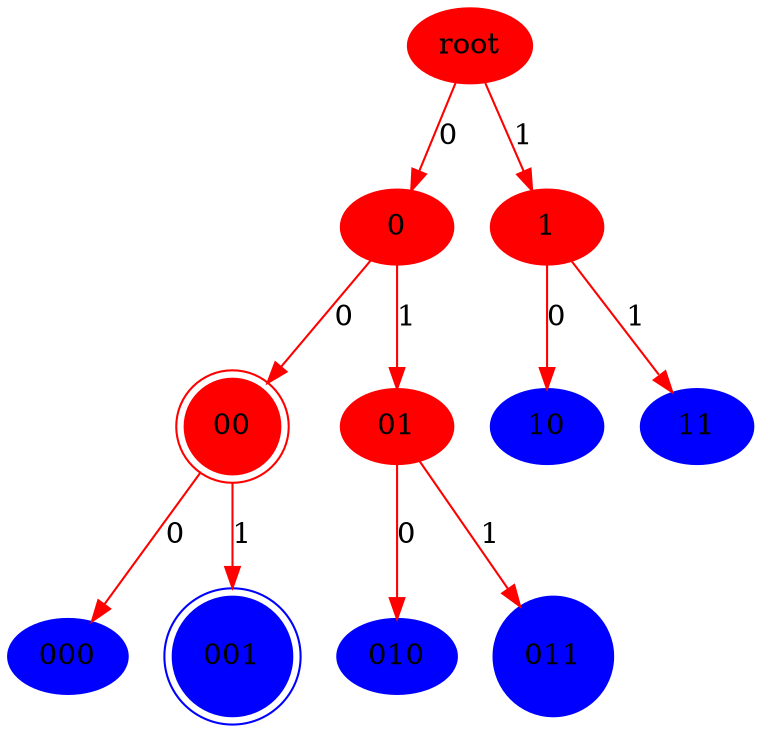 digraph{ 
root  [color = red, style=filled]
0 [color = red, style=filled]
root -> 0 [color = red, label = 0] 
1 [color = red, style=filled]
root -> 1 [color = red, label = 1] 
00 [color = red, style=filled, shape=doublecircle]
0 -> 00 [color = red, label = 0] 
01 [color = red, style=filled]
0 -> 01 [color = red, label = 1] 
10 [color = blue, style=filled]
1 -> 10 [color = red, label = 0] 
11 [color = blue, style=filled]
1 -> 11 [color = red, label = 1] 
000 [color = blue, style=filled]
00 -> 000 [color = red, label = 0] 
001 [color = blue, style=filled, shape=doublecircle]
00 -> 001 [color = red, label = 1] 
010 [color = blue, style=filled]
01 -> 010 [color = red, label = 0] 
011 [color = blue, style=filled, shape=Mcircle]
01 -> 011 [color = red, label = 1] 
} 
